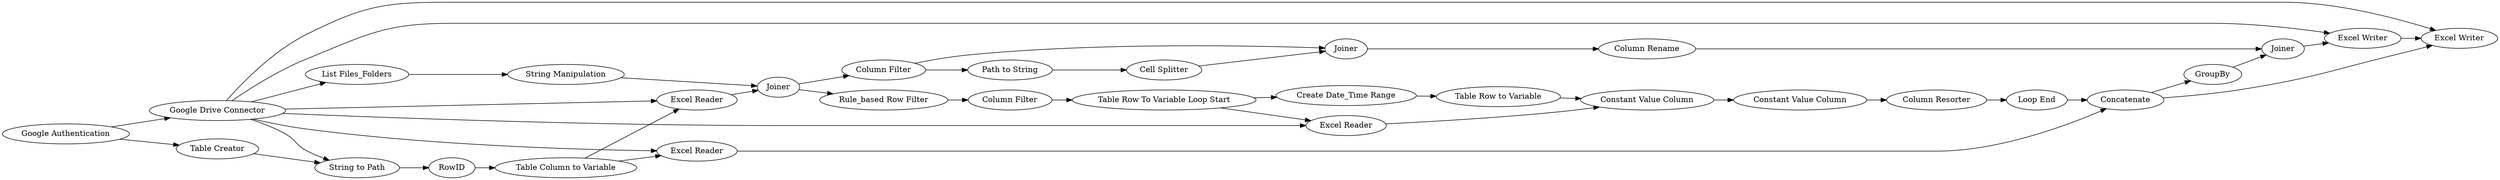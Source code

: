 digraph {
	279 [label="Google Authentication"]
	281 [label="Google Drive Connector"]
	282 [label="Excel Reader"]
	283 [label="List Files_Folders"]
	285 [label="Table Row To Variable Loop Start"]
	2008 [label="Create Date_Time Range"]
	2009 [label="Table Row to Variable"]
	2016 [label="Constant Value Column"]
	2017 [label="Constant Value Column"]
	2018 [label="Column Resorter"]
	2021 [label="Excel Writer"]
	2022 [label="Table Creator"]
	2023 [label="String to Path"]
	2025 [label="Table Column to Variable"]
	2026 [label=RowID]
	2027 [label="Excel Writer"]
	2028 [label="Excel Reader"]
	2029 [label="String Manipulation"]
	2031 [label="Excel Reader"]
	2033 [label="Rule_based Row Filter"]
	2034 [label="Column Filter"]
	2035 [label="Column Filter"]
	2036 [label="Loop End"]
	2037 [label=Concatenate]
	2039 [label="Path to String"]
	2042 [label="Cell Splitter"]
	2043 [label="Column Rename"]
	2045 [label=GroupBy]
	2046 [label=Joiner]
	2047 [label=Joiner]
	2048 [label=Joiner]
	279 -> 281
	279 -> 2022
	281 -> 283
	281 -> 282
	281 -> 2027
	281 -> 2028
	281 -> 2031
	281 -> 2021
	281 -> 2023
	282 -> 2016
	283 -> 2029
	285 -> 2008
	285 -> 282
	2008 -> 2009
	2009 -> 2016
	2016 -> 2017
	2017 -> 2018
	2018 -> 2036
	2022 -> 2023
	2023 -> 2026
	2025 -> 2028
	2025 -> 2031
	2026 -> 2025
	2027 -> 2021
	2028 -> 2046
	2029 -> 2046
	2031 -> 2037
	2033 -> 2034
	2034 -> 285
	2035 -> 2039
	2035 -> 2047
	2036 -> 2037
	2037 -> 2045
	2037 -> 2021
	2039 -> 2042
	2042 -> 2047
	2043 -> 2048
	2045 -> 2048
	2046 -> 2033
	2046 -> 2035
	2047 -> 2043
	2048 -> 2027
	rankdir=LR
}
